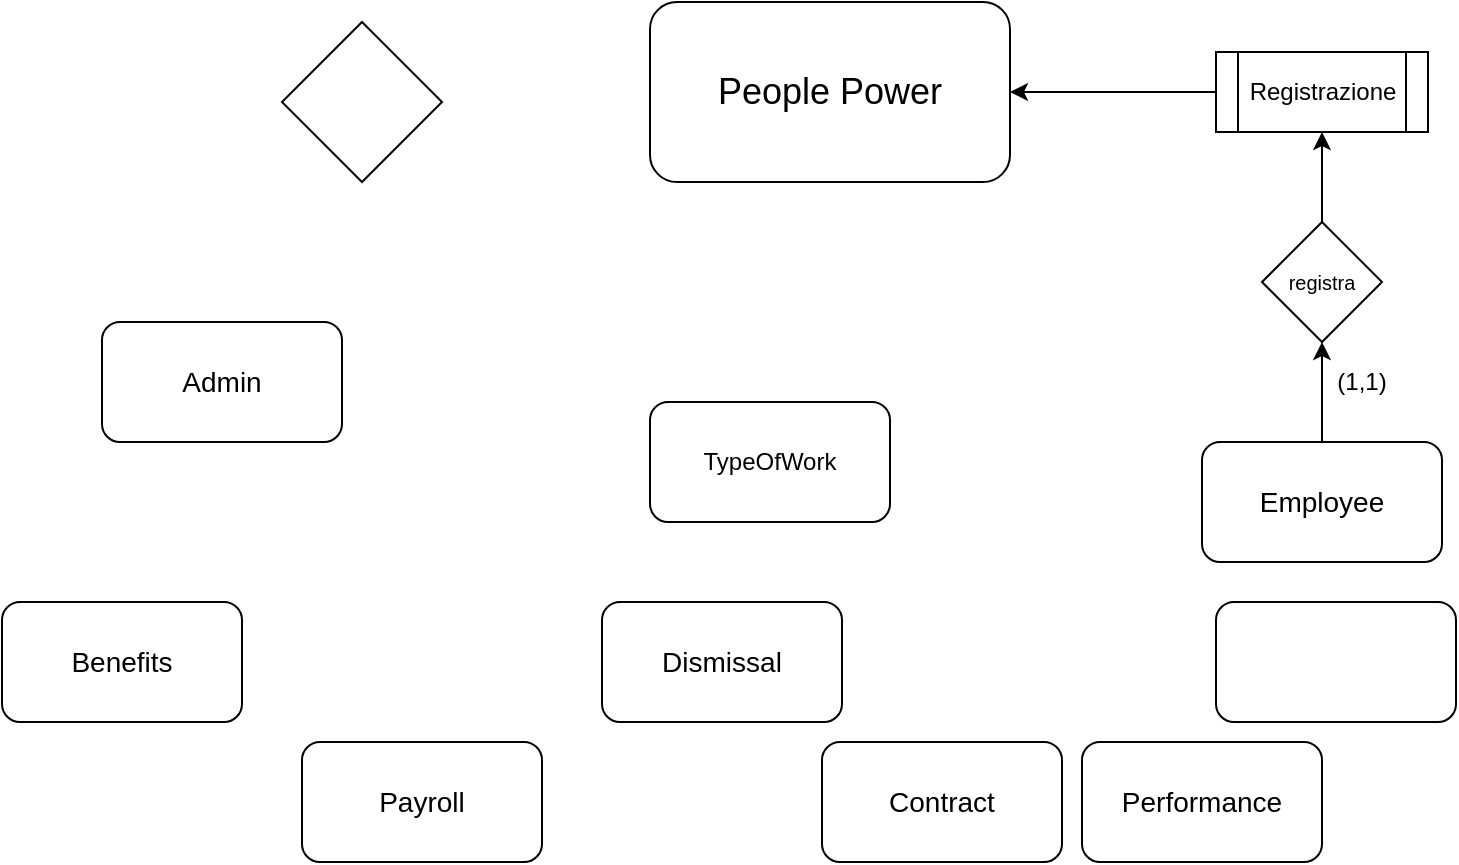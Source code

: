 <mxfile version="21.0.2" type="github">
  <diagram name="Pagina-1" id="5jNiZCJIE1jtBNe7we9j">
    <mxGraphModel dx="1050" dy="491" grid="1" gridSize="10" guides="1" tooltips="1" connect="1" arrows="1" fold="1" page="1" pageScale="1" pageWidth="827" pageHeight="1169" math="0" shadow="0">
      <root>
        <mxCell id="0" />
        <mxCell id="1" parent="0" />
        <mxCell id="6U0W1QX95RymhfJDvBkZ-2" value="&lt;font style=&quot;font-size: 18px;&quot;&gt;People Power&lt;/font&gt;" style="rounded=1;whiteSpace=wrap;html=1;" vertex="1" parent="1">
          <mxGeometry x="324" y="30" width="180" height="90" as="geometry" />
        </mxCell>
        <mxCell id="6U0W1QX95RymhfJDvBkZ-6" value="" style="rhombus;whiteSpace=wrap;html=1;" vertex="1" parent="1">
          <mxGeometry x="140" y="40" width="80" height="80" as="geometry" />
        </mxCell>
        <mxCell id="6U0W1QX95RymhfJDvBkZ-8" value="&lt;font style=&quot;font-size: 14px;&quot;&gt;Employee&lt;/font&gt;" style="rounded=1;whiteSpace=wrap;html=1;" vertex="1" parent="1">
          <mxGeometry x="600" y="250" width="120" height="60" as="geometry" />
        </mxCell>
        <mxCell id="6U0W1QX95RymhfJDvBkZ-9" value="&lt;font style=&quot;font-size: 14px;&quot;&gt;Admin&lt;/font&gt;" style="rounded=1;whiteSpace=wrap;html=1;" vertex="1" parent="1">
          <mxGeometry x="50" y="190" width="120" height="60" as="geometry" />
        </mxCell>
        <mxCell id="6U0W1QX95RymhfJDvBkZ-10" value="&lt;font style=&quot;font-size: 14px;&quot;&gt;Contract&lt;/font&gt;" style="rounded=1;whiteSpace=wrap;html=1;" vertex="1" parent="1">
          <mxGeometry x="410" y="400" width="120" height="60" as="geometry" />
        </mxCell>
        <mxCell id="6U0W1QX95RymhfJDvBkZ-11" value="&lt;font style=&quot;font-size: 14px;&quot;&gt;Dismissal&lt;/font&gt;" style="rounded=1;whiteSpace=wrap;html=1;" vertex="1" parent="1">
          <mxGeometry x="300" y="330" width="120" height="60" as="geometry" />
        </mxCell>
        <mxCell id="6U0W1QX95RymhfJDvBkZ-12" value="&lt;font style=&quot;font-size: 14px;&quot;&gt;Payroll&lt;/font&gt;" style="rounded=1;whiteSpace=wrap;html=1;" vertex="1" parent="1">
          <mxGeometry x="150" y="400" width="120" height="60" as="geometry" />
        </mxCell>
        <mxCell id="6U0W1QX95RymhfJDvBkZ-13" value="&lt;font style=&quot;font-size: 14px;&quot;&gt;Benefits&lt;/font&gt;" style="rounded=1;whiteSpace=wrap;html=1;" vertex="1" parent="1">
          <mxGeometry y="330" width="120" height="60" as="geometry" />
        </mxCell>
        <mxCell id="6U0W1QX95RymhfJDvBkZ-14" value="TypeOfWork" style="rounded=1;whiteSpace=wrap;html=1;" vertex="1" parent="1">
          <mxGeometry x="324" y="230" width="120" height="60" as="geometry" />
        </mxCell>
        <mxCell id="6U0W1QX95RymhfJDvBkZ-15" value="&lt;font style=&quot;font-size: 14px;&quot;&gt;Performance&lt;/font&gt;" style="rounded=1;whiteSpace=wrap;html=1;" vertex="1" parent="1">
          <mxGeometry x="540" y="400" width="120" height="60" as="geometry" />
        </mxCell>
        <mxCell id="6U0W1QX95RymhfJDvBkZ-17" value="&lt;font style=&quot;font-size: 10px;&quot;&gt;registra&lt;/font&gt;" style="rhombus;whiteSpace=wrap;html=1;" vertex="1" parent="1">
          <mxGeometry x="630" y="140" width="60" height="60" as="geometry" />
        </mxCell>
        <mxCell id="6U0W1QX95RymhfJDvBkZ-20" value="" style="rounded=1;whiteSpace=wrap;html=1;" vertex="1" parent="1">
          <mxGeometry x="607" y="330" width="120" height="60" as="geometry" />
        </mxCell>
        <mxCell id="6U0W1QX95RymhfJDvBkZ-22" value="&lt;font style=&quot;font-size: 12px;&quot;&gt;Registrazione&lt;/font&gt;" style="shape=process;whiteSpace=wrap;html=1;backgroundOutline=1;" vertex="1" parent="1">
          <mxGeometry x="607" y="55" width="106" height="40" as="geometry" />
        </mxCell>
        <mxCell id="6U0W1QX95RymhfJDvBkZ-23" value="" style="endArrow=classic;html=1;rounded=0;exitX=0.5;exitY=0;exitDx=0;exitDy=0;" edge="1" parent="1" source="6U0W1QX95RymhfJDvBkZ-8">
          <mxGeometry width="50" height="50" relative="1" as="geometry">
            <mxPoint x="659" y="170" as="sourcePoint" />
            <mxPoint x="660" y="200" as="targetPoint" />
          </mxGeometry>
        </mxCell>
        <mxCell id="6U0W1QX95RymhfJDvBkZ-25" value="" style="endArrow=classic;html=1;rounded=0;entryX=1;entryY=0.5;entryDx=0;entryDy=0;exitX=0;exitY=0.5;exitDx=0;exitDy=0;" edge="1" parent="1" source="6U0W1QX95RymhfJDvBkZ-22" target="6U0W1QX95RymhfJDvBkZ-2">
          <mxGeometry width="50" height="50" relative="1" as="geometry">
            <mxPoint x="607" y="80" as="sourcePoint" />
            <mxPoint x="507" y="110" as="targetPoint" />
            <Array as="points" />
          </mxGeometry>
        </mxCell>
        <mxCell id="6U0W1QX95RymhfJDvBkZ-26" value="" style="endArrow=classic;html=1;rounded=0;entryX=0.5;entryY=1;entryDx=0;entryDy=0;" edge="1" parent="1" target="6U0W1QX95RymhfJDvBkZ-22">
          <mxGeometry width="50" height="50" relative="1" as="geometry">
            <mxPoint x="660" y="140" as="sourcePoint" />
            <mxPoint x="660" y="110" as="targetPoint" />
          </mxGeometry>
        </mxCell>
        <mxCell id="6U0W1QX95RymhfJDvBkZ-28" value="(1,1)" style="text;html=1;strokeColor=none;fillColor=none;align=center;verticalAlign=middle;whiteSpace=wrap;rounded=0;" vertex="1" parent="1">
          <mxGeometry x="650" y="205" width="60" height="30" as="geometry" />
        </mxCell>
      </root>
    </mxGraphModel>
  </diagram>
</mxfile>
